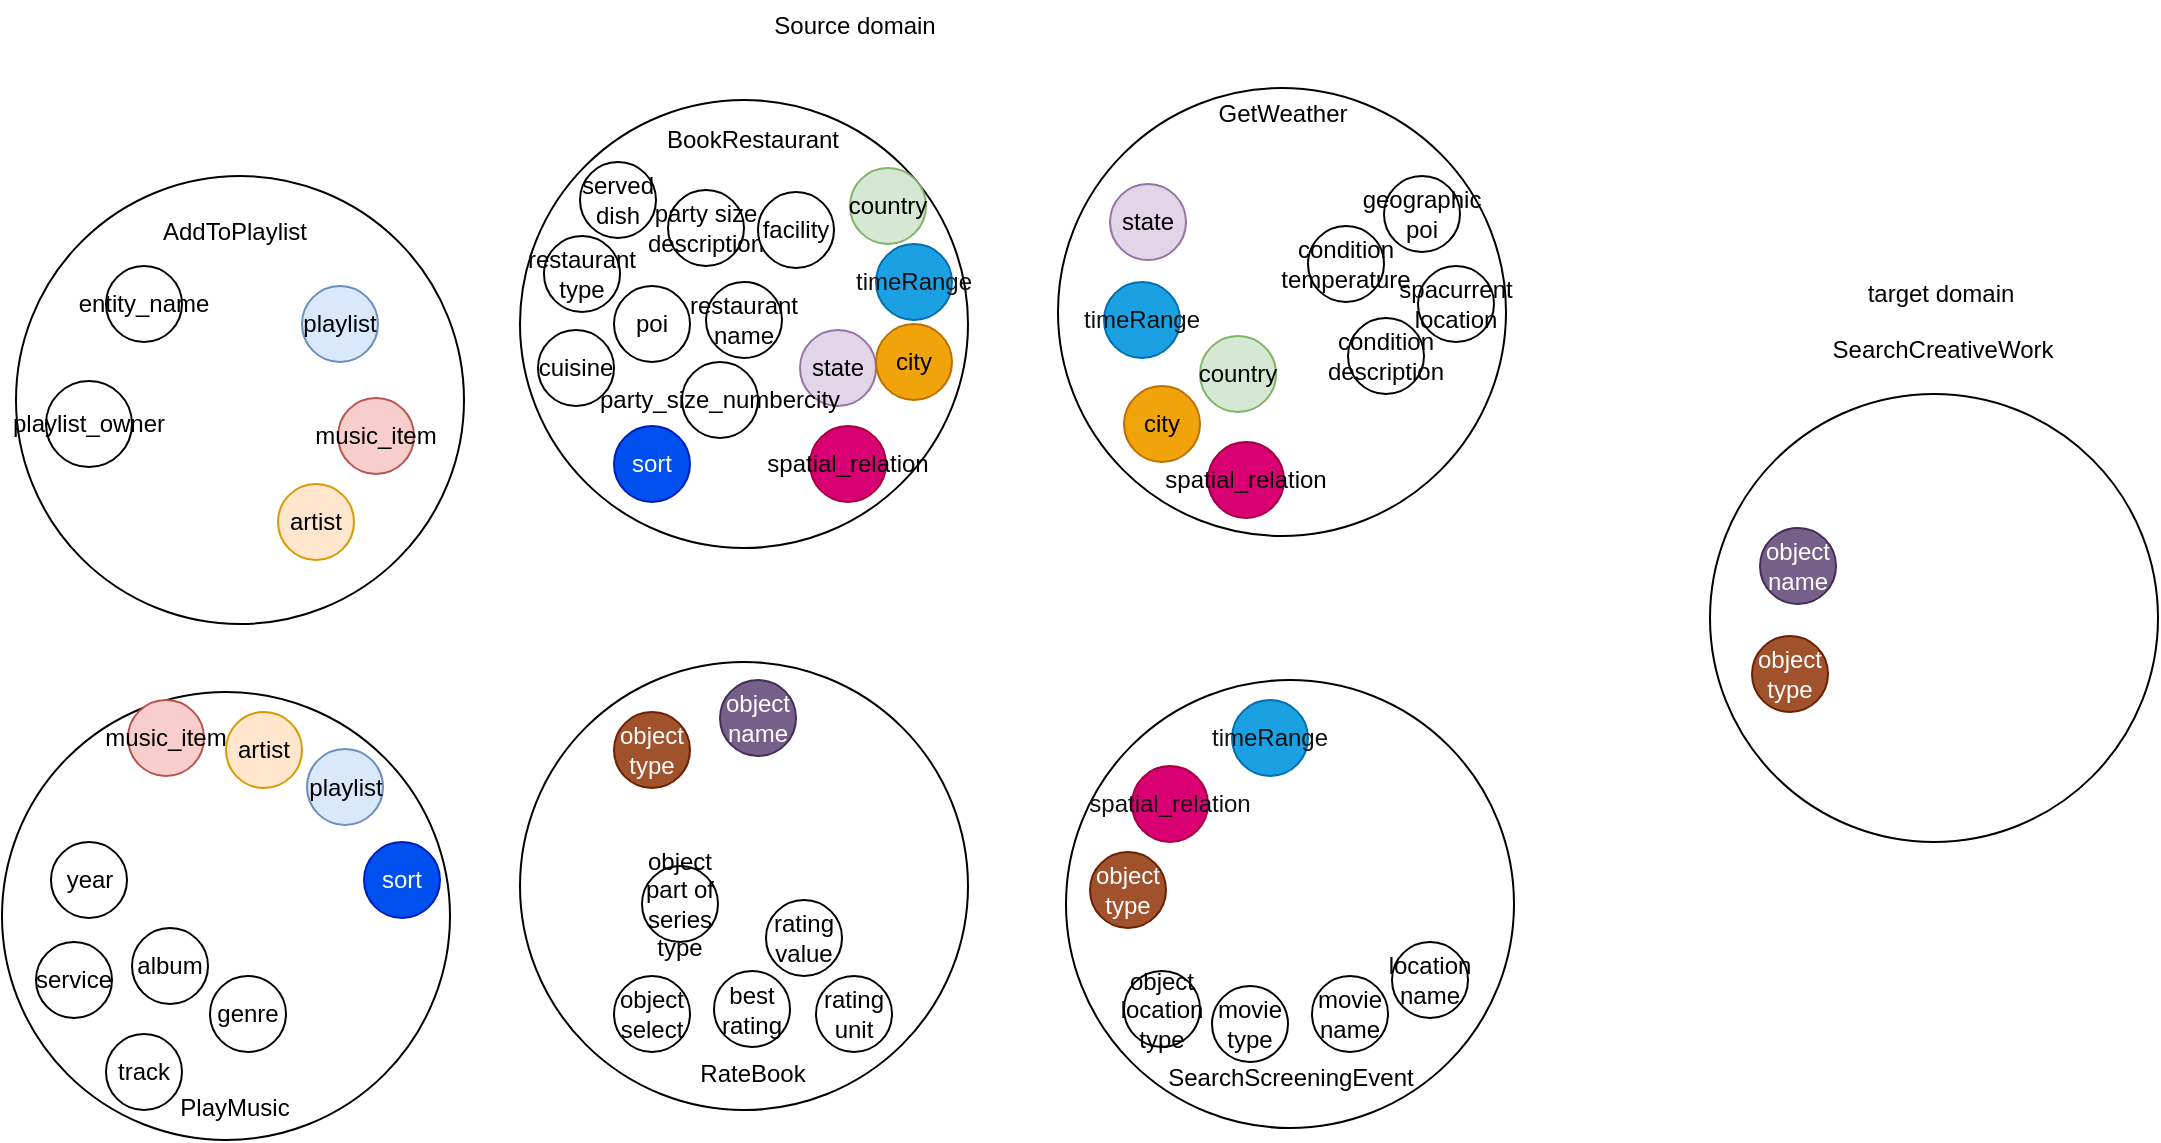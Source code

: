 <mxfile version="23.1.0" type="github">
  <diagram name="第 1 页" id="jxD4HPuxF9yWb5nmfORr">
    <mxGraphModel dx="1195" dy="653" grid="0" gridSize="10" guides="1" tooltips="1" connect="1" arrows="1" fold="1" page="1" pageScale="1" pageWidth="827" pageHeight="1169" math="0" shadow="0">
      <root>
        <mxCell id="0" />
        <mxCell id="1" parent="0" />
        <mxCell id="m9QAufIoSBWmaGEufKs7-1" value="" style="ellipse;whiteSpace=wrap;html=1;aspect=fixed;" vertex="1" parent="1">
          <mxGeometry x="101" y="398" width="224" height="224" as="geometry" />
        </mxCell>
        <mxCell id="m9QAufIoSBWmaGEufKs7-2" value="AddToPlaylist" style="text;html=1;align=center;verticalAlign=middle;resizable=0;points=[];autosize=1;strokeColor=none;fillColor=none;" vertex="1" parent="1">
          <mxGeometry x="165" y="413" width="90" height="26" as="geometry" />
        </mxCell>
        <mxCell id="m9QAufIoSBWmaGEufKs7-3" value="" style="ellipse;whiteSpace=wrap;html=1;aspect=fixed;" vertex="1" parent="1">
          <mxGeometry x="353" y="360" width="224" height="224" as="geometry" />
        </mxCell>
        <mxCell id="m9QAufIoSBWmaGEufKs7-4" value="BookRestaurant" style="text;html=1;align=center;verticalAlign=middle;resizable=0;points=[];autosize=1;strokeColor=none;fillColor=none;" vertex="1" parent="1">
          <mxGeometry x="417" y="367" width="104" height="26" as="geometry" />
        </mxCell>
        <mxCell id="m9QAufIoSBWmaGEufKs7-5" value="" style="ellipse;whiteSpace=wrap;html=1;aspect=fixed;" vertex="1" parent="1">
          <mxGeometry x="622" y="354" width="224" height="224" as="geometry" />
        </mxCell>
        <mxCell id="m9QAufIoSBWmaGEufKs7-6" value="GetWeather" style="text;html=1;align=center;verticalAlign=middle;resizable=0;points=[];autosize=1;strokeColor=none;fillColor=none;" vertex="1" parent="1">
          <mxGeometry x="693" y="354" width="82" height="26" as="geometry" />
        </mxCell>
        <mxCell id="m9QAufIoSBWmaGEufKs7-7" value="" style="ellipse;whiteSpace=wrap;html=1;aspect=fixed;" vertex="1" parent="1">
          <mxGeometry x="94" y="656" width="224" height="224" as="geometry" />
        </mxCell>
        <mxCell id="m9QAufIoSBWmaGEufKs7-8" value="PlayMusic" style="text;html=1;align=center;verticalAlign=middle;resizable=0;points=[];autosize=1;strokeColor=none;fillColor=none;" vertex="1" parent="1">
          <mxGeometry x="173.5" y="851" width="73" height="26" as="geometry" />
        </mxCell>
        <mxCell id="m9QAufIoSBWmaGEufKs7-9" value="" style="ellipse;whiteSpace=wrap;html=1;aspect=fixed;" vertex="1" parent="1">
          <mxGeometry x="353" y="641" width="224" height="224" as="geometry" />
        </mxCell>
        <mxCell id="m9QAufIoSBWmaGEufKs7-10" value="RateBook" style="text;html=1;align=center;verticalAlign=middle;resizable=0;points=[];autosize=1;strokeColor=none;fillColor=none;" vertex="1" parent="1">
          <mxGeometry x="433.5" y="833.5" width="71" height="26" as="geometry" />
        </mxCell>
        <mxCell id="m9QAufIoSBWmaGEufKs7-11" value="" style="ellipse;whiteSpace=wrap;html=1;aspect=fixed;" vertex="1" parent="1">
          <mxGeometry x="626" y="650" width="224" height="224" as="geometry" />
        </mxCell>
        <mxCell id="m9QAufIoSBWmaGEufKs7-12" value="SearchScreeningEvent" style="text;html=1;align=center;verticalAlign=middle;resizable=0;points=[];autosize=1;strokeColor=none;fillColor=none;" vertex="1" parent="1">
          <mxGeometry x="667.5" y="836" width="141" height="26" as="geometry" />
        </mxCell>
        <mxCell id="m9QAufIoSBWmaGEufKs7-13" value="" style="ellipse;whiteSpace=wrap;html=1;aspect=fixed;" vertex="1" parent="1">
          <mxGeometry x="948" y="507" width="224" height="224" as="geometry" />
        </mxCell>
        <mxCell id="m9QAufIoSBWmaGEufKs7-14" value="SearchCreativeWork" style="text;html=1;align=center;verticalAlign=middle;resizable=0;points=[];autosize=1;strokeColor=none;fillColor=none;" vertex="1" parent="1">
          <mxGeometry x="1000" y="472" width="128" height="26" as="geometry" />
        </mxCell>
        <mxCell id="m9QAufIoSBWmaGEufKs7-16" value="artist" style="ellipse;whiteSpace=wrap;html=1;aspect=fixed;fillColor=#ffe6cc;strokeColor=#d79b00;" vertex="1" parent="1">
          <mxGeometry x="232" y="552" width="38" height="38" as="geometry" />
        </mxCell>
        <mxCell id="m9QAufIoSBWmaGEufKs7-17" value="entity_name" style="ellipse;whiteSpace=wrap;html=1;aspect=fixed;" vertex="1" parent="1">
          <mxGeometry x="146" y="443" width="38" height="38" as="geometry" />
        </mxCell>
        <mxCell id="m9QAufIoSBWmaGEufKs7-18" value="music_item" style="ellipse;whiteSpace=wrap;html=1;aspect=fixed;fillColor=#f8cecc;strokeColor=#b85450;" vertex="1" parent="1">
          <mxGeometry x="262" y="509" width="38" height="38" as="geometry" />
        </mxCell>
        <mxCell id="m9QAufIoSBWmaGEufKs7-19" value="playlist" style="ellipse;whiteSpace=wrap;html=1;aspect=fixed;fillColor=#dae8fc;strokeColor=#6c8ebf;" vertex="1" parent="1">
          <mxGeometry x="244" y="453" width="38" height="38" as="geometry" />
        </mxCell>
        <mxCell id="m9QAufIoSBWmaGEufKs7-22" value="playlist_owner" style="ellipse;whiteSpace=wrap;html=1;aspect=fixed;" vertex="1" parent="1">
          <mxGeometry x="116" y="500.5" width="43" height="43" as="geometry" />
        </mxCell>
        <mxCell id="m9QAufIoSBWmaGEufKs7-23" value="sort" style="ellipse;whiteSpace=wrap;html=1;aspect=fixed;fillColor=#0050ef;fontColor=#ffffff;strokeColor=#001DBC;" vertex="1" parent="1">
          <mxGeometry x="400" y="523" width="38" height="38" as="geometry" />
        </mxCell>
        <mxCell id="m9QAufIoSBWmaGEufKs7-25" value="state" style="ellipse;whiteSpace=wrap;html=1;aspect=fixed;fillColor=#e1d5e7;strokeColor=#9673a6;" vertex="1" parent="1">
          <mxGeometry x="493" y="475" width="38" height="38" as="geometry" />
        </mxCell>
        <mxCell id="m9QAufIoSBWmaGEufKs7-26" value="city" style="ellipse;whiteSpace=wrap;html=1;aspect=fixed;fillColor=#f0a30a;fontColor=#000000;strokeColor=#BD7000;" vertex="1" parent="1">
          <mxGeometry x="531" y="472" width="38" height="38" as="geometry" />
        </mxCell>
        <mxCell id="m9QAufIoSBWmaGEufKs7-27" value="&lt;font color=&quot;#121111&quot;&gt;timeRange&lt;/font&gt;" style="ellipse;whiteSpace=wrap;html=1;aspect=fixed;fillColor=#1ba1e2;fontColor=#ffffff;strokeColor=#006EAF;" vertex="1" parent="1">
          <mxGeometry x="531" y="432" width="38" height="38" as="geometry" />
        </mxCell>
        <mxCell id="m9QAufIoSBWmaGEufKs7-28" value="country" style="ellipse;whiteSpace=wrap;html=1;aspect=fixed;fillColor=#d5e8d4;strokeColor=#82b366;" vertex="1" parent="1">
          <mxGeometry x="518" y="394" width="38" height="38" as="geometry" />
        </mxCell>
        <mxCell id="m9QAufIoSBWmaGEufKs7-29" value="party_size_numbercity" style="ellipse;whiteSpace=wrap;html=1;aspect=fixed;" vertex="1" parent="1">
          <mxGeometry x="434" y="491" width="38" height="38" as="geometry" />
        </mxCell>
        <mxCell id="m9QAufIoSBWmaGEufKs7-30" value="&lt;font color=&quot;#030303&quot;&gt;spatial_relation&lt;/font&gt;" style="ellipse;whiteSpace=wrap;html=1;aspect=fixed;fillColor=#d80073;fontColor=#ffffff;strokeColor=#A50040;" vertex="1" parent="1">
          <mxGeometry x="498" y="523" width="38" height="38" as="geometry" />
        </mxCell>
        <mxCell id="m9QAufIoSBWmaGEufKs7-31" value="state" style="ellipse;whiteSpace=wrap;html=1;aspect=fixed;fillColor=#e1d5e7;strokeColor=#9673a6;" vertex="1" parent="1">
          <mxGeometry x="648" y="402" width="38" height="38" as="geometry" />
        </mxCell>
        <mxCell id="m9QAufIoSBWmaGEufKs7-32" value="city" style="ellipse;whiteSpace=wrap;html=1;aspect=fixed;fillColor=#f0a30a;fontColor=#000000;strokeColor=#BD7000;" vertex="1" parent="1">
          <mxGeometry x="655" y="503" width="38" height="38" as="geometry" />
        </mxCell>
        <mxCell id="m9QAufIoSBWmaGEufKs7-33" value="spacurrent location" style="ellipse;whiteSpace=wrap;html=1;aspect=fixed;" vertex="1" parent="1">
          <mxGeometry x="802" y="443" width="38" height="38" as="geometry" />
        </mxCell>
        <mxCell id="m9QAufIoSBWmaGEufKs7-34" value="country" style="ellipse;whiteSpace=wrap;html=1;aspect=fixed;fillColor=#d5e8d4;strokeColor=#82b366;" vertex="1" parent="1">
          <mxGeometry x="693" y="478" width="38" height="38" as="geometry" />
        </mxCell>
        <mxCell id="m9QAufIoSBWmaGEufKs7-35" value="&lt;font color=&quot;#121111&quot;&gt;timeRange&lt;/font&gt;" style="ellipse;whiteSpace=wrap;html=1;aspect=fixed;fillColor=#1ba1e2;fontColor=#ffffff;strokeColor=#006EAF;" vertex="1" parent="1">
          <mxGeometry x="645" y="451" width="38" height="38" as="geometry" />
        </mxCell>
        <mxCell id="m9QAufIoSBWmaGEufKs7-36" value="condition temperature" style="ellipse;whiteSpace=wrap;html=1;aspect=fixed;" vertex="1" parent="1">
          <mxGeometry x="747" y="423" width="38" height="38" as="geometry" />
        </mxCell>
        <mxCell id="m9QAufIoSBWmaGEufKs7-37" value="&lt;font color=&quot;#121212&quot;&gt;spatial_relation&lt;/font&gt;" style="ellipse;whiteSpace=wrap;html=1;aspect=fixed;fillColor=#d80073;fontColor=#ffffff;strokeColor=#A50040;" vertex="1" parent="1">
          <mxGeometry x="659" y="693" width="38" height="38" as="geometry" />
        </mxCell>
        <mxCell id="m9QAufIoSBWmaGEufKs7-38" value="movie type" style="ellipse;whiteSpace=wrap;html=1;aspect=fixed;" vertex="1" parent="1">
          <mxGeometry x="699" y="803" width="38" height="38" as="geometry" />
        </mxCell>
        <mxCell id="m9QAufIoSBWmaGEufKs7-39" value="movie name" style="ellipse;whiteSpace=wrap;html=1;aspect=fixed;" vertex="1" parent="1">
          <mxGeometry x="749" y="798" width="38" height="38" as="geometry" />
        </mxCell>
        <mxCell id="m9QAufIoSBWmaGEufKs7-40" value="location name" style="ellipse;whiteSpace=wrap;html=1;aspect=fixed;" vertex="1" parent="1">
          <mxGeometry x="789" y="781" width="38" height="38" as="geometry" />
        </mxCell>
        <mxCell id="m9QAufIoSBWmaGEufKs7-41" value="object location type" style="ellipse;whiteSpace=wrap;html=1;aspect=fixed;" vertex="1" parent="1">
          <mxGeometry x="655" y="795.5" width="38" height="38" as="geometry" />
        </mxCell>
        <mxCell id="m9QAufIoSBWmaGEufKs7-42" value="&lt;font color=&quot;#121212&quot;&gt;timeRange&lt;/font&gt;" style="ellipse;whiteSpace=wrap;html=1;aspect=fixed;fillColor=#1ba1e2;fontColor=#ffffff;strokeColor=#006EAF;" vertex="1" parent="1">
          <mxGeometry x="709" y="660" width="38" height="38" as="geometry" />
        </mxCell>
        <mxCell id="m9QAufIoSBWmaGEufKs7-43" value="object type" style="ellipse;whiteSpace=wrap;html=1;aspect=fixed;fillColor=#a0522d;fontColor=#ffffff;strokeColor=#6D1F00;" vertex="1" parent="1">
          <mxGeometry x="400" y="666" width="38" height="38" as="geometry" />
        </mxCell>
        <mxCell id="m9QAufIoSBWmaGEufKs7-44" value="object select" style="ellipse;whiteSpace=wrap;html=1;aspect=fixed;" vertex="1" parent="1">
          <mxGeometry x="400" y="798" width="38" height="38" as="geometry" />
        </mxCell>
        <mxCell id="m9QAufIoSBWmaGEufKs7-45" value="rating unit" style="ellipse;whiteSpace=wrap;html=1;aspect=fixed;" vertex="1" parent="1">
          <mxGeometry x="501" y="798" width="38" height="38" as="geometry" />
        </mxCell>
        <mxCell id="m9QAufIoSBWmaGEufKs7-46" value="object name" style="ellipse;whiteSpace=wrap;html=1;aspect=fixed;fillColor=#76608a;fontColor=#ffffff;strokeColor=#432D57;" vertex="1" parent="1">
          <mxGeometry x="453" y="650" width="38" height="38" as="geometry" />
        </mxCell>
        <mxCell id="m9QAufIoSBWmaGEufKs7-47" value="object part of series type" style="ellipse;whiteSpace=wrap;html=1;aspect=fixed;" vertex="1" parent="1">
          <mxGeometry x="414" y="743" width="38" height="38" as="geometry" />
        </mxCell>
        <mxCell id="m9QAufIoSBWmaGEufKs7-48" value="best rating" style="ellipse;whiteSpace=wrap;html=1;aspect=fixed;" vertex="1" parent="1">
          <mxGeometry x="450" y="795.5" width="38" height="38" as="geometry" />
        </mxCell>
        <mxCell id="m9QAufIoSBWmaGEufKs7-49" value="album" style="ellipse;whiteSpace=wrap;html=1;aspect=fixed;" vertex="1" parent="1">
          <mxGeometry x="159" y="774" width="38" height="38" as="geometry" />
        </mxCell>
        <mxCell id="m9QAufIoSBWmaGEufKs7-50" value="track" style="ellipse;whiteSpace=wrap;html=1;aspect=fixed;" vertex="1" parent="1">
          <mxGeometry x="146" y="827" width="38" height="38" as="geometry" />
        </mxCell>
        <mxCell id="m9QAufIoSBWmaGEufKs7-51" value="year" style="ellipse;whiteSpace=wrap;html=1;aspect=fixed;" vertex="1" parent="1">
          <mxGeometry x="118.5" y="731" width="38" height="38" as="geometry" />
        </mxCell>
        <mxCell id="m9QAufIoSBWmaGEufKs7-52" value="sort" style="ellipse;whiteSpace=wrap;html=1;aspect=fixed;fillColor=#0050ef;fontColor=#ffffff;strokeColor=#001DBC;" vertex="1" parent="1">
          <mxGeometry x="275" y="731" width="38" height="38" as="geometry" />
        </mxCell>
        <mxCell id="m9QAufIoSBWmaGEufKs7-53" value="service" style="ellipse;whiteSpace=wrap;html=1;aspect=fixed;" vertex="1" parent="1">
          <mxGeometry x="111" y="781" width="38" height="38" as="geometry" />
        </mxCell>
        <mxCell id="m9QAufIoSBWmaGEufKs7-54" value="genre" style="ellipse;whiteSpace=wrap;html=1;aspect=fixed;" vertex="1" parent="1">
          <mxGeometry x="198" y="798" width="38" height="38" as="geometry" />
        </mxCell>
        <mxCell id="m9QAufIoSBWmaGEufKs7-61" value="Source domain" style="text;html=1;align=center;verticalAlign=middle;resizable=0;points=[];autosize=1;strokeColor=none;fillColor=none;" vertex="1" parent="1">
          <mxGeometry x="470" y="310" width="99" height="26" as="geometry" />
        </mxCell>
        <mxCell id="m9QAufIoSBWmaGEufKs7-62" value="target domain" style="text;html=1;align=center;verticalAlign=middle;resizable=0;points=[];autosize=1;strokeColor=none;fillColor=none;" vertex="1" parent="1">
          <mxGeometry x="1017" y="444" width="91" height="26" as="geometry" />
        </mxCell>
        <mxCell id="m9QAufIoSBWmaGEufKs7-63" value="artist" style="ellipse;whiteSpace=wrap;html=1;aspect=fixed;fillColor=#ffe6cc;strokeColor=#d79b00;" vertex="1" parent="1">
          <mxGeometry x="206" y="666" width="38" height="38" as="geometry" />
        </mxCell>
        <mxCell id="m9QAufIoSBWmaGEufKs7-64" value="playlist" style="ellipse;whiteSpace=wrap;html=1;aspect=fixed;fillColor=#dae8fc;strokeColor=#6c8ebf;" vertex="1" parent="1">
          <mxGeometry x="246.5" y="684.5" width="38" height="38" as="geometry" />
        </mxCell>
        <mxCell id="m9QAufIoSBWmaGEufKs7-65" value="music_item" style="ellipse;whiteSpace=wrap;html=1;aspect=fixed;fillColor=#f8cecc;strokeColor=#b85450;" vertex="1" parent="1">
          <mxGeometry x="157" y="660" width="38" height="38" as="geometry" />
        </mxCell>
        <mxCell id="m9QAufIoSBWmaGEufKs7-67" value="restaurant type" style="ellipse;whiteSpace=wrap;html=1;aspect=fixed;" vertex="1" parent="1">
          <mxGeometry x="365" y="428" width="38" height="38" as="geometry" />
        </mxCell>
        <mxCell id="m9QAufIoSBWmaGEufKs7-68" value="poi" style="ellipse;whiteSpace=wrap;html=1;aspect=fixed;" vertex="1" parent="1">
          <mxGeometry x="400" y="453" width="38" height="38" as="geometry" />
        </mxCell>
        <mxCell id="m9QAufIoSBWmaGEufKs7-69" value="restaurant name" style="ellipse;whiteSpace=wrap;html=1;aspect=fixed;" vertex="1" parent="1">
          <mxGeometry x="446" y="451" width="38" height="38" as="geometry" />
        </mxCell>
        <mxCell id="m9QAufIoSBWmaGEufKs7-70" value="party size description" style="ellipse;whiteSpace=wrap;html=1;aspect=fixed;" vertex="1" parent="1">
          <mxGeometry x="427" y="405" width="38" height="38" as="geometry" />
        </mxCell>
        <mxCell id="m9QAufIoSBWmaGEufKs7-71" value="facility" style="ellipse;whiteSpace=wrap;html=1;aspect=fixed;" vertex="1" parent="1">
          <mxGeometry x="472" y="406" width="38" height="38" as="geometry" />
        </mxCell>
        <mxCell id="m9QAufIoSBWmaGEufKs7-72" value="cuisine" style="ellipse;whiteSpace=wrap;html=1;aspect=fixed;" vertex="1" parent="1">
          <mxGeometry x="362" y="475" width="38" height="38" as="geometry" />
        </mxCell>
        <mxCell id="m9QAufIoSBWmaGEufKs7-73" value="served dish" style="ellipse;whiteSpace=wrap;html=1;aspect=fixed;" vertex="1" parent="1">
          <mxGeometry x="383" y="391" width="38" height="38" as="geometry" />
        </mxCell>
        <mxCell id="m9QAufIoSBWmaGEufKs7-74" value="&lt;font color=&quot;#030303&quot;&gt;spatial_relation&lt;/font&gt;" style="ellipse;whiteSpace=wrap;html=1;aspect=fixed;fillColor=#d80073;fontColor=#ffffff;strokeColor=#A50040;" vertex="1" parent="1">
          <mxGeometry x="697" y="531" width="38" height="38" as="geometry" />
        </mxCell>
        <mxCell id="m9QAufIoSBWmaGEufKs7-75" value="geographic poi" style="ellipse;whiteSpace=wrap;html=1;aspect=fixed;" vertex="1" parent="1">
          <mxGeometry x="785" y="398" width="38" height="38" as="geometry" />
        </mxCell>
        <mxCell id="m9QAufIoSBWmaGEufKs7-76" value="condition description" style="ellipse;whiteSpace=wrap;html=1;aspect=fixed;" vertex="1" parent="1">
          <mxGeometry x="767" y="469" width="38" height="38" as="geometry" />
        </mxCell>
        <mxCell id="m9QAufIoSBWmaGEufKs7-78" value="object type" style="ellipse;whiteSpace=wrap;html=1;aspect=fixed;fillColor=#a0522d;fontColor=#ffffff;strokeColor=#6D1F00;" vertex="1" parent="1">
          <mxGeometry x="969" y="628" width="38" height="38" as="geometry" />
        </mxCell>
        <mxCell id="m9QAufIoSBWmaGEufKs7-79" value="object name" style="ellipse;whiteSpace=wrap;html=1;aspect=fixed;fillColor=#76608a;fontColor=#ffffff;strokeColor=#432D57;" vertex="1" parent="1">
          <mxGeometry x="973" y="574" width="38" height="38" as="geometry" />
        </mxCell>
        <mxCell id="m9QAufIoSBWmaGEufKs7-80" value="rating value" style="ellipse;whiteSpace=wrap;html=1;aspect=fixed;" vertex="1" parent="1">
          <mxGeometry x="476" y="760" width="38" height="38" as="geometry" />
        </mxCell>
        <mxCell id="m9QAufIoSBWmaGEufKs7-83" value="object type" style="ellipse;whiteSpace=wrap;html=1;aspect=fixed;fillColor=#a0522d;fontColor=#ffffff;strokeColor=#6D1F00;" vertex="1" parent="1">
          <mxGeometry x="638" y="736" width="38" height="38" as="geometry" />
        </mxCell>
      </root>
    </mxGraphModel>
  </diagram>
</mxfile>
